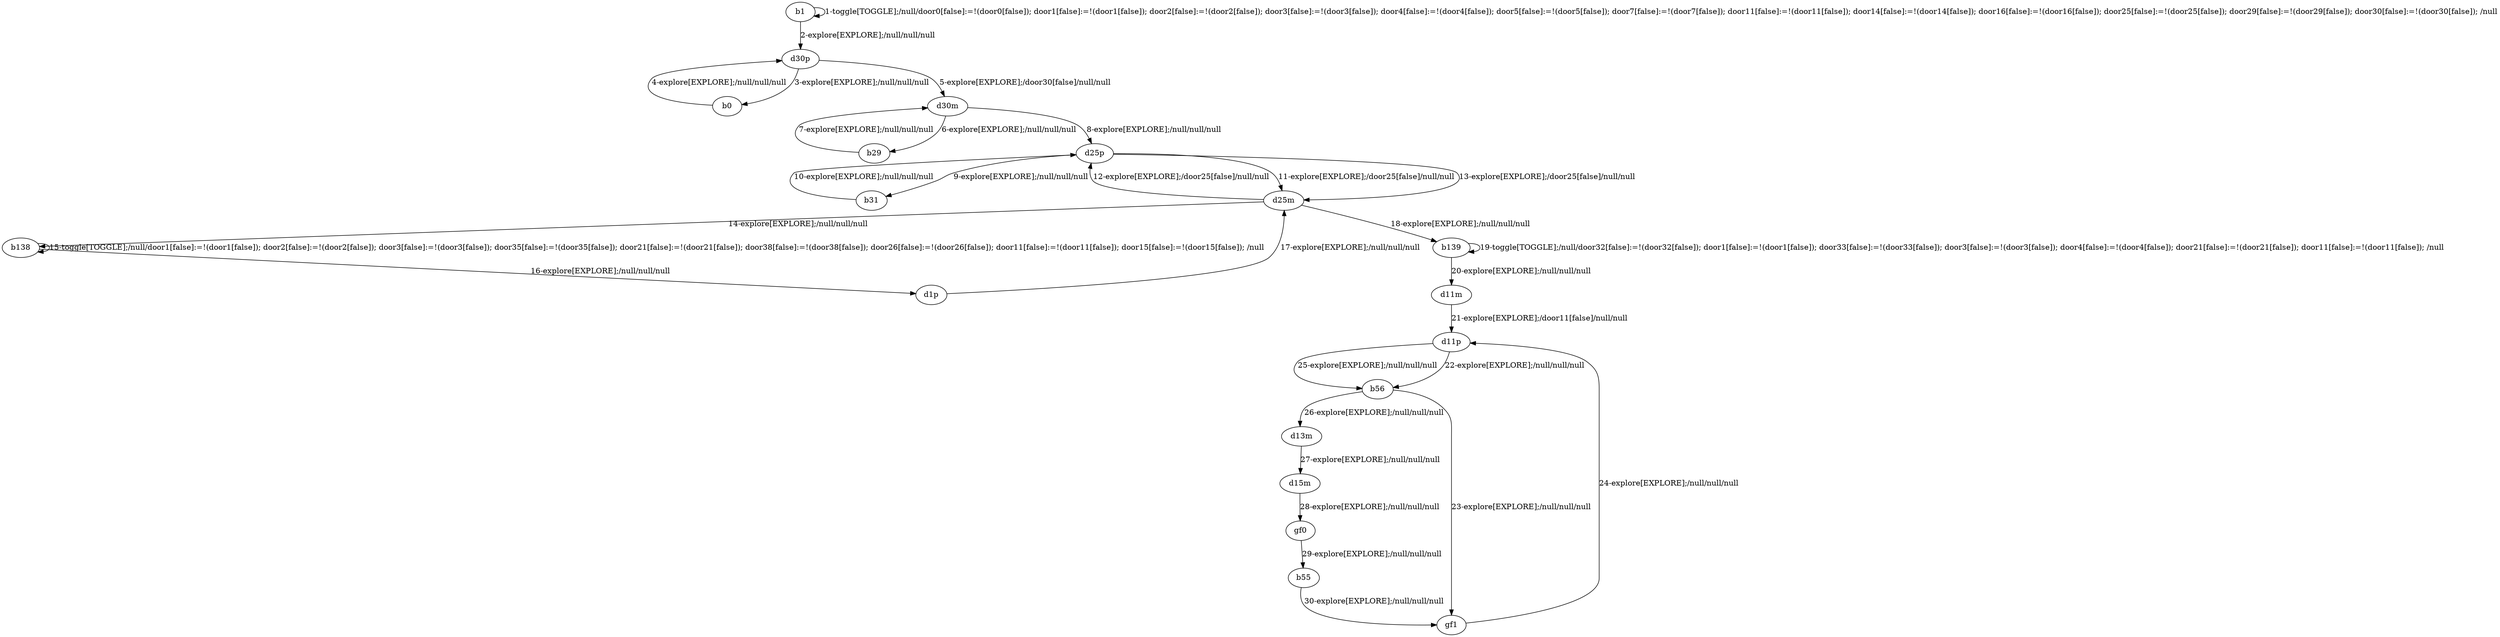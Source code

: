 # Total number of goals covered by this test: 2
# gf0 --> b55
# b55 --> gf1

digraph g {
"b1" -> "b1" [label = "1-toggle[TOGGLE];/null/door0[false]:=!(door0[false]); door1[false]:=!(door1[false]); door2[false]:=!(door2[false]); door3[false]:=!(door3[false]); door4[false]:=!(door4[false]); door5[false]:=!(door5[false]); door7[false]:=!(door7[false]); door11[false]:=!(door11[false]); door14[false]:=!(door14[false]); door16[false]:=!(door16[false]); door25[false]:=!(door25[false]); door29[false]:=!(door29[false]); door30[false]:=!(door30[false]); /null"];
"b1" -> "d30p" [label = "2-explore[EXPLORE];/null/null/null"];
"d30p" -> "b0" [label = "3-explore[EXPLORE];/null/null/null"];
"b0" -> "d30p" [label = "4-explore[EXPLORE];/null/null/null"];
"d30p" -> "d30m" [label = "5-explore[EXPLORE];/door30[false]/null/null"];
"d30m" -> "b29" [label = "6-explore[EXPLORE];/null/null/null"];
"b29" -> "d30m" [label = "7-explore[EXPLORE];/null/null/null"];
"d30m" -> "d25p" [label = "8-explore[EXPLORE];/null/null/null"];
"d25p" -> "b31" [label = "9-explore[EXPLORE];/null/null/null"];
"b31" -> "d25p" [label = "10-explore[EXPLORE];/null/null/null"];
"d25p" -> "d25m" [label = "11-explore[EXPLORE];/door25[false]/null/null"];
"d25m" -> "d25p" [label = "12-explore[EXPLORE];/door25[false]/null/null"];
"d25p" -> "d25m" [label = "13-explore[EXPLORE];/door25[false]/null/null"];
"d25m" -> "b138" [label = "14-explore[EXPLORE];/null/null/null"];
"b138" -> "b138" [label = "15-toggle[TOGGLE];/null/door1[false]:=!(door1[false]); door2[false]:=!(door2[false]); door3[false]:=!(door3[false]); door35[false]:=!(door35[false]); door21[false]:=!(door21[false]); door38[false]:=!(door38[false]); door26[false]:=!(door26[false]); door11[false]:=!(door11[false]); door15[false]:=!(door15[false]); /null"];
"b138" -> "d1p" [label = "16-explore[EXPLORE];/null/null/null"];
"d1p" -> "d25m" [label = "17-explore[EXPLORE];/null/null/null"];
"d25m" -> "b139" [label = "18-explore[EXPLORE];/null/null/null"];
"b139" -> "b139" [label = "19-toggle[TOGGLE];/null/door32[false]:=!(door32[false]); door1[false]:=!(door1[false]); door33[false]:=!(door33[false]); door3[false]:=!(door3[false]); door4[false]:=!(door4[false]); door21[false]:=!(door21[false]); door11[false]:=!(door11[false]); /null"];
"b139" -> "d11m" [label = "20-explore[EXPLORE];/null/null/null"];
"d11m" -> "d11p" [label = "21-explore[EXPLORE];/door11[false]/null/null"];
"d11p" -> "b56" [label = "22-explore[EXPLORE];/null/null/null"];
"b56" -> "gf1" [label = "23-explore[EXPLORE];/null/null/null"];
"gf1" -> "d11p" [label = "24-explore[EXPLORE];/null/null/null"];
"d11p" -> "b56" [label = "25-explore[EXPLORE];/null/null/null"];
"b56" -> "d13m" [label = "26-explore[EXPLORE];/null/null/null"];
"d13m" -> "d15m" [label = "27-explore[EXPLORE];/null/null/null"];
"d15m" -> "gf0" [label = "28-explore[EXPLORE];/null/null/null"];
"gf0" -> "b55" [label = "29-explore[EXPLORE];/null/null/null"];
"b55" -> "gf1" [label = "30-explore[EXPLORE];/null/null/null"];
}